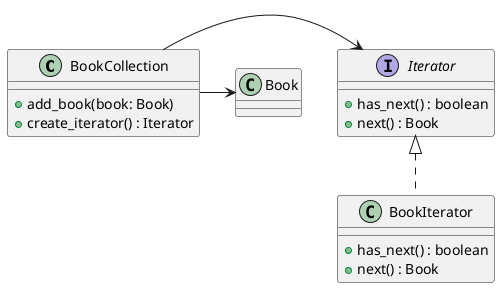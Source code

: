 @startuml
                        class BookCollection {
                          +add_book(book: Book)
                          +create_iterator() : Iterator
                        }
                        class Book {
                        }
                        interface Iterator {
                          +has_next() : boolean
                          +next() : Book
                        }
                        class BookIterator {
                          +has_next() : boolean
                          +next() : Book
                        }
                        BookCollection -right-> Iterator
                        BookCollection -> Book
                        Iterator <|.. BookIterator
                        @enduml